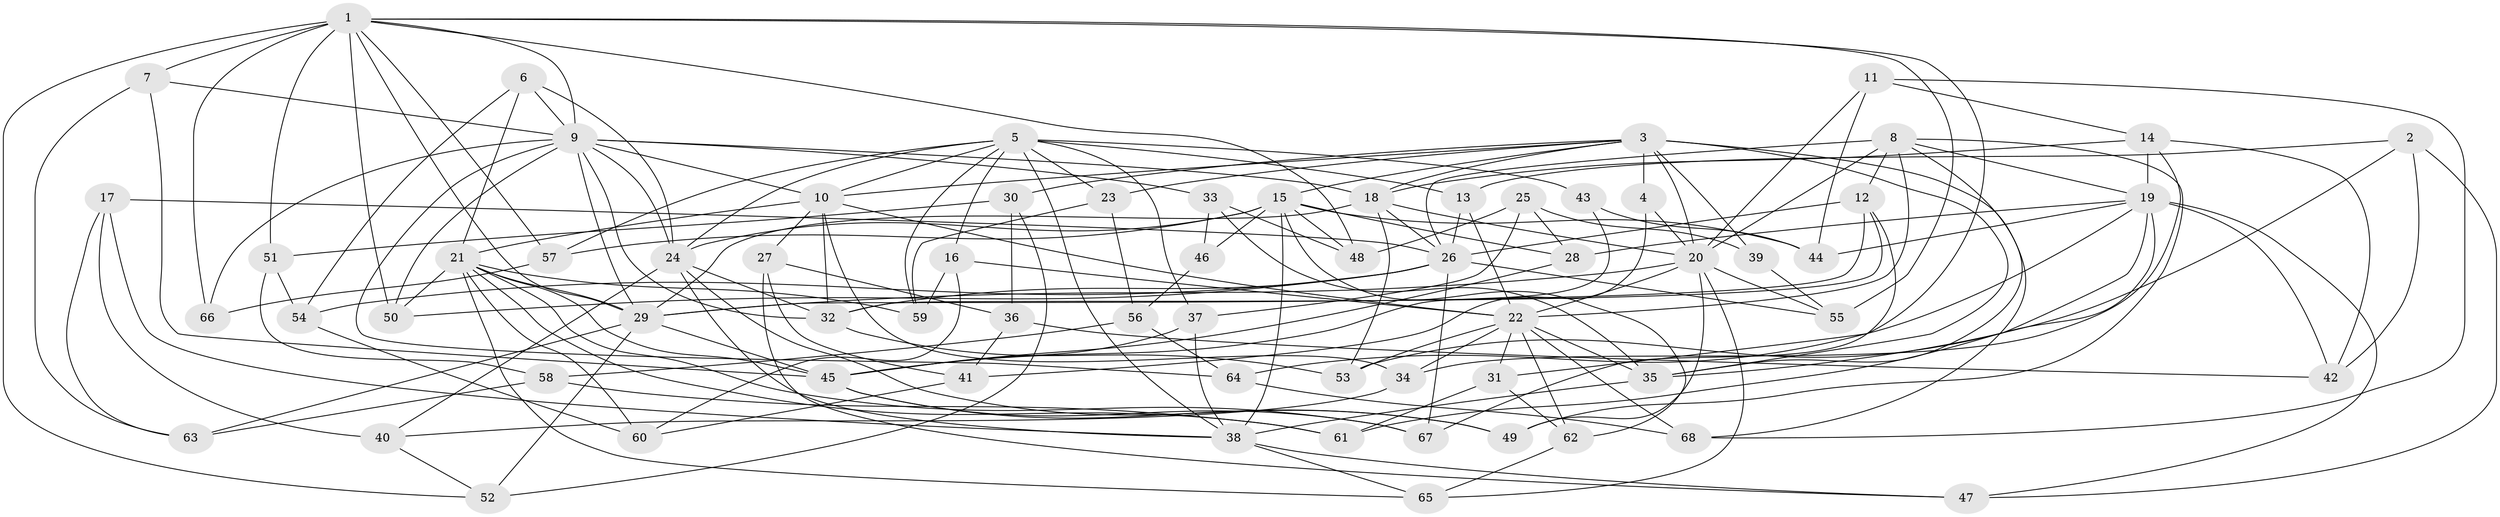 // original degree distribution, {4: 1.0}
// Generated by graph-tools (version 1.1) at 2025/53/03/04/25 22:53:33]
// undirected, 68 vertices, 181 edges
graph export_dot {
  node [color=gray90,style=filled];
  1;
  2;
  3;
  4;
  5;
  6;
  7;
  8;
  9;
  10;
  11;
  12;
  13;
  14;
  15;
  16;
  17;
  18;
  19;
  20;
  21;
  22;
  23;
  24;
  25;
  26;
  27;
  28;
  29;
  30;
  31;
  32;
  33;
  34;
  35;
  36;
  37;
  38;
  39;
  40;
  41;
  42;
  43;
  44;
  45;
  46;
  47;
  48;
  49;
  50;
  51;
  52;
  53;
  54;
  55;
  56;
  57;
  58;
  59;
  60;
  61;
  62;
  63;
  64;
  65;
  66;
  67;
  68;
  1 -- 7 [weight=1.0];
  1 -- 9 [weight=1.0];
  1 -- 29 [weight=1.0];
  1 -- 31 [weight=1.0];
  1 -- 48 [weight=1.0];
  1 -- 50 [weight=1.0];
  1 -- 51 [weight=1.0];
  1 -- 52 [weight=1.0];
  1 -- 55 [weight=1.0];
  1 -- 57 [weight=1.0];
  1 -- 66 [weight=2.0];
  2 -- 13 [weight=1.0];
  2 -- 35 [weight=1.0];
  2 -- 42 [weight=1.0];
  2 -- 47 [weight=1.0];
  3 -- 4 [weight=2.0];
  3 -- 10 [weight=1.0];
  3 -- 15 [weight=1.0];
  3 -- 18 [weight=1.0];
  3 -- 20 [weight=1.0];
  3 -- 23 [weight=1.0];
  3 -- 30 [weight=1.0];
  3 -- 35 [weight=1.0];
  3 -- 39 [weight=2.0];
  3 -- 68 [weight=1.0];
  4 -- 20 [weight=1.0];
  4 -- 41 [weight=1.0];
  5 -- 10 [weight=1.0];
  5 -- 13 [weight=1.0];
  5 -- 16 [weight=1.0];
  5 -- 23 [weight=1.0];
  5 -- 24 [weight=2.0];
  5 -- 37 [weight=1.0];
  5 -- 38 [weight=1.0];
  5 -- 43 [weight=2.0];
  5 -- 57 [weight=1.0];
  5 -- 59 [weight=1.0];
  6 -- 9 [weight=1.0];
  6 -- 21 [weight=1.0];
  6 -- 24 [weight=1.0];
  6 -- 54 [weight=1.0];
  7 -- 9 [weight=1.0];
  7 -- 45 [weight=1.0];
  7 -- 63 [weight=1.0];
  8 -- 12 [weight=1.0];
  8 -- 19 [weight=1.0];
  8 -- 20 [weight=2.0];
  8 -- 22 [weight=1.0];
  8 -- 26 [weight=1.0];
  8 -- 35 [weight=1.0];
  8 -- 49 [weight=1.0];
  9 -- 10 [weight=1.0];
  9 -- 18 [weight=1.0];
  9 -- 24 [weight=1.0];
  9 -- 29 [weight=1.0];
  9 -- 32 [weight=1.0];
  9 -- 33 [weight=1.0];
  9 -- 50 [weight=1.0];
  9 -- 64 [weight=1.0];
  9 -- 66 [weight=1.0];
  10 -- 21 [weight=1.0];
  10 -- 22 [weight=2.0];
  10 -- 27 [weight=1.0];
  10 -- 32 [weight=2.0];
  10 -- 34 [weight=1.0];
  11 -- 14 [weight=1.0];
  11 -- 20 [weight=1.0];
  11 -- 44 [weight=1.0];
  11 -- 68 [weight=1.0];
  12 -- 26 [weight=1.0];
  12 -- 29 [weight=2.0];
  12 -- 32 [weight=1.0];
  12 -- 67 [weight=1.0];
  13 -- 22 [weight=1.0];
  13 -- 26 [weight=1.0];
  14 -- 18 [weight=1.0];
  14 -- 19 [weight=2.0];
  14 -- 34 [weight=1.0];
  14 -- 42 [weight=1.0];
  15 -- 24 [weight=2.0];
  15 -- 28 [weight=1.0];
  15 -- 38 [weight=2.0];
  15 -- 44 [weight=1.0];
  15 -- 46 [weight=2.0];
  15 -- 48 [weight=1.0];
  15 -- 57 [weight=1.0];
  15 -- 62 [weight=1.0];
  16 -- 22 [weight=1.0];
  16 -- 59 [weight=1.0];
  16 -- 60 [weight=1.0];
  17 -- 26 [weight=1.0];
  17 -- 38 [weight=1.0];
  17 -- 40 [weight=1.0];
  17 -- 63 [weight=1.0];
  18 -- 20 [weight=2.0];
  18 -- 26 [weight=2.0];
  18 -- 29 [weight=2.0];
  18 -- 53 [weight=1.0];
  19 -- 28 [weight=1.0];
  19 -- 42 [weight=1.0];
  19 -- 44 [weight=1.0];
  19 -- 47 [weight=1.0];
  19 -- 53 [weight=1.0];
  19 -- 61 [weight=1.0];
  19 -- 64 [weight=1.0];
  20 -- 22 [weight=1.0];
  20 -- 29 [weight=1.0];
  20 -- 49 [weight=1.0];
  20 -- 55 [weight=1.0];
  20 -- 65 [weight=1.0];
  21 -- 29 [weight=1.0];
  21 -- 45 [weight=1.0];
  21 -- 50 [weight=1.0];
  21 -- 59 [weight=1.0];
  21 -- 60 [weight=1.0];
  21 -- 61 [weight=1.0];
  21 -- 65 [weight=1.0];
  21 -- 67 [weight=1.0];
  22 -- 31 [weight=1.0];
  22 -- 34 [weight=1.0];
  22 -- 35 [weight=1.0];
  22 -- 53 [weight=1.0];
  22 -- 62 [weight=1.0];
  22 -- 68 [weight=1.0];
  23 -- 56 [weight=1.0];
  23 -- 59 [weight=1.0];
  24 -- 32 [weight=1.0];
  24 -- 38 [weight=1.0];
  24 -- 40 [weight=1.0];
  24 -- 49 [weight=1.0];
  25 -- 28 [weight=1.0];
  25 -- 37 [weight=1.0];
  25 -- 39 [weight=1.0];
  25 -- 48 [weight=1.0];
  26 -- 32 [weight=2.0];
  26 -- 50 [weight=1.0];
  26 -- 54 [weight=1.0];
  26 -- 55 [weight=1.0];
  26 -- 67 [weight=1.0];
  27 -- 36 [weight=1.0];
  27 -- 41 [weight=1.0];
  27 -- 47 [weight=1.0];
  28 -- 45 [weight=1.0];
  29 -- 45 [weight=2.0];
  29 -- 52 [weight=1.0];
  29 -- 63 [weight=1.0];
  30 -- 36 [weight=1.0];
  30 -- 51 [weight=1.0];
  30 -- 52 [weight=1.0];
  31 -- 61 [weight=1.0];
  31 -- 62 [weight=1.0];
  32 -- 53 [weight=1.0];
  33 -- 35 [weight=1.0];
  33 -- 46 [weight=1.0];
  33 -- 48 [weight=1.0];
  34 -- 40 [weight=1.0];
  35 -- 38 [weight=1.0];
  36 -- 41 [weight=1.0];
  36 -- 42 [weight=1.0];
  37 -- 38 [weight=2.0];
  37 -- 45 [weight=2.0];
  38 -- 47 [weight=1.0];
  38 -- 65 [weight=1.0];
  39 -- 55 [weight=1.0];
  40 -- 52 [weight=1.0];
  41 -- 60 [weight=1.0];
  43 -- 44 [weight=1.0];
  43 -- 45 [weight=1.0];
  45 -- 49 [weight=1.0];
  45 -- 67 [weight=1.0];
  46 -- 56 [weight=1.0];
  51 -- 54 [weight=1.0];
  51 -- 58 [weight=1.0];
  54 -- 60 [weight=1.0];
  56 -- 58 [weight=1.0];
  56 -- 64 [weight=1.0];
  57 -- 66 [weight=1.0];
  58 -- 61 [weight=1.0];
  58 -- 63 [weight=1.0];
  62 -- 65 [weight=1.0];
  64 -- 68 [weight=1.0];
}
